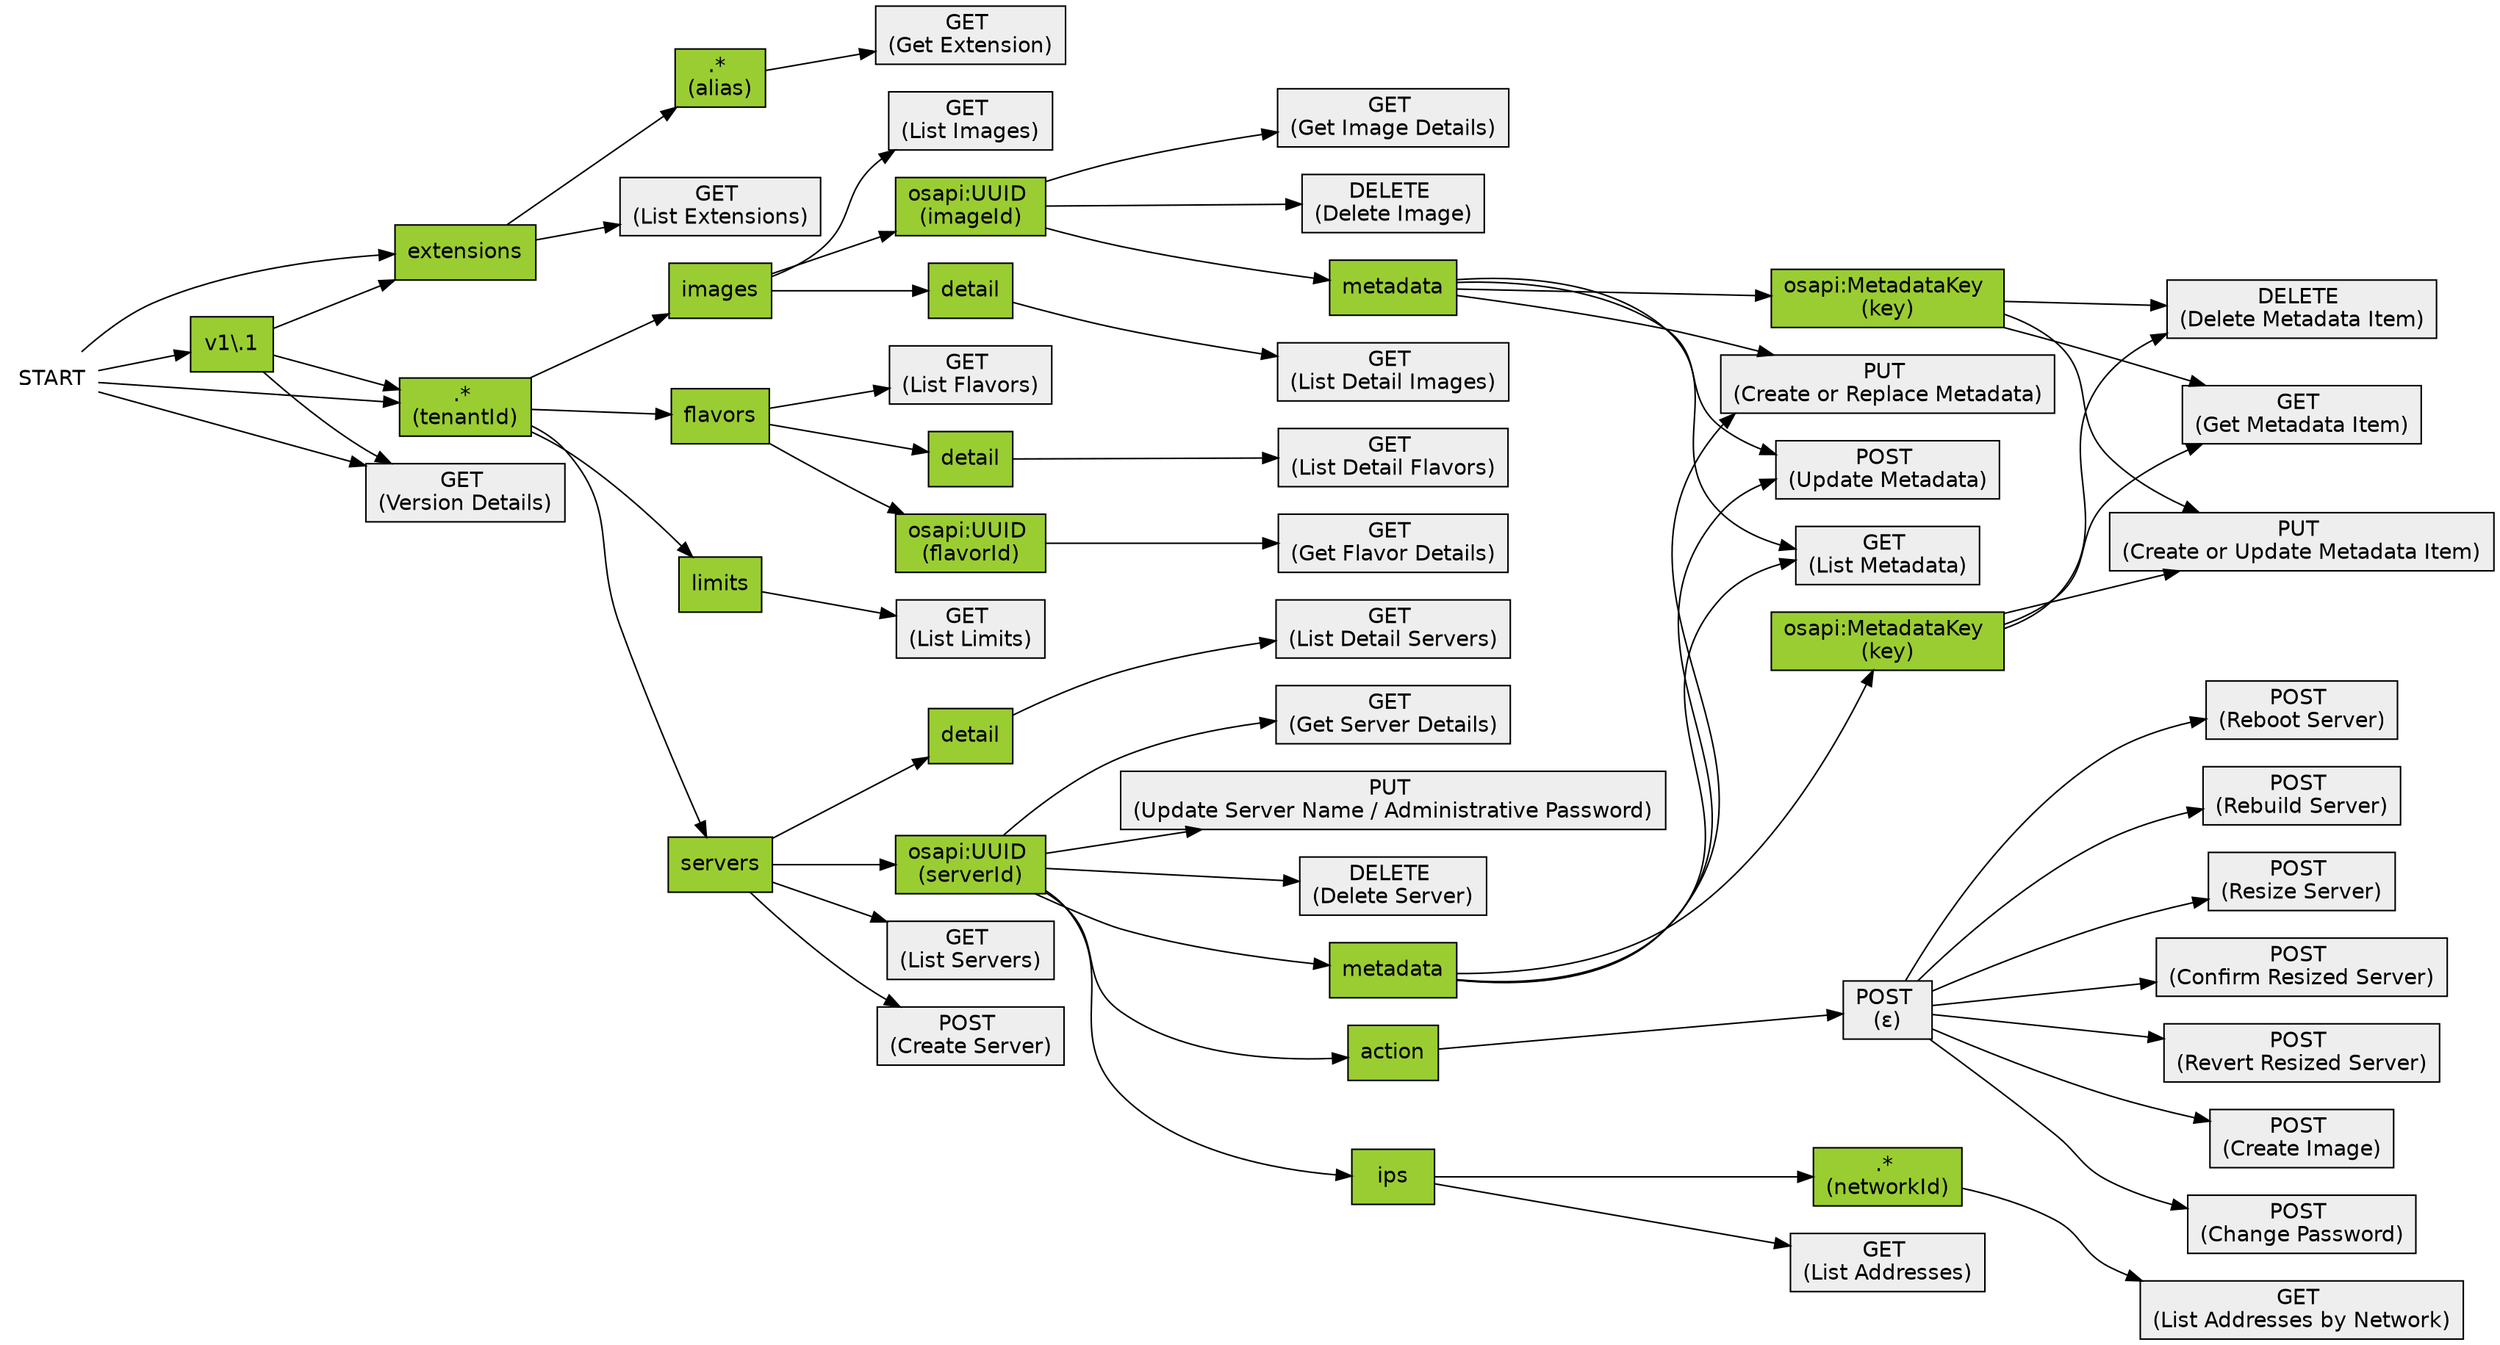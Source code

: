 digraph Checker { rankdir=LR; fontname="Helvetica"; labelloc=b;
       
                    node [fontname="Helvetica", shape=rect, style=filled,fillcolor="#EEEEEE"]
               
           {
           rank=source
           S0
           }
           {
           S0->d17e15
           S0->d17e88
           S0->d17e246
           S0->d17e5866
           d17e15->d17e88
           d17e15->d17e246
           d17e15->d17e5866
           d17e88->d17e171
           d17e88->d17e6008
           d17e171->d17e6086
           d17e246->d17e248
           d17e246->d17e315
           d17e246->d17e2589
           d17e246->d17e3754
           d17e248->d17e5940
           d17e315->d17e518
           d17e315->d17e619
           d17e315->d17e6616
           d17e315->d17e6514
           d17e518->d17e6714
           d17e619->d17e867
           d17e619->d17e1578
           d17e619->d17e1785
           d17e619->d17e6810
           d17e619->d17e6884
           d17e619->d17e6983
           d17e867->POST_d17e867
           POST_d17e867->d17e7061
           POST_d17e867->d17e7152
           POST_d17e867->d17e7243
           POST_d17e867->d17e7348
           POST_d17e867->d17e7453
           POST_d17e867->d17e7558
           POST_d17e867->d17e7664
           d17e1578->d17e1681
           d17e1578->d17e7780
           d17e1681->d17e7878
           d17e1785->d17e2244
           d17e1785->d17e8517
           d17e1785->d17e8349
           d17e1785->d17e8237
           d17e2244->d17e8688
           d17e2244->d17e8794
           d17e2244->d17e8952
           d17e2589->d17e2699
           d17e2589->d17e2807
           d17e2589->d17e6265
           d17e2699->d17e6162
           d17e2807->d17e2950
           d17e2807->d17e6370
           d17e2807->d17e6444
           d17e2950->d17e3409
           d17e2950->d17e8517
           d17e2950->d17e8349
           d17e2950->d17e8237
           d17e3409->d17e8688
           d17e3409->d17e8794
           d17e3409->d17e8952
           d17e3754->d17e3852
           d17e3754->d17e3948
           d17e3754->d17e7977
           d17e3852->d17e8070
           d17e3948->d17e8162
           }

//Nodes

       REAL_START[style=invis]
S0[label="START", shape=none, fillcolor="white"]
d17e15[label="v1\\.1", fillcolor="yellowgreen"]
d17e88[label="extensions", fillcolor="yellowgreen"]
d17e171[label=".* \n(alias)", fillcolor="yellowgreen"]
d17e246[label=".* \n(tenantId)", fillcolor="yellowgreen"]
d17e248[label="limits", fillcolor="yellowgreen"]
d17e315[label="servers", fillcolor="yellowgreen"]
d17e518[label="detail", fillcolor="yellowgreen"]
d17e619[label="osapi:UUID \n(serverId)", fillcolor="yellowgreen"]
d17e867[label="action", fillcolor="yellowgreen"]
POST_d17e867[label="POST \n(ε)"]
d17e1578[label="ips", fillcolor="yellowgreen"]
d17e1681[label=".* \n(networkId)", fillcolor="yellowgreen"]
d17e1785[label="metadata", fillcolor="yellowgreen"]
d17e2244[label="osapi:MetadataKey \n(key)", fillcolor="yellowgreen"]
d17e2589[label="images", fillcolor="yellowgreen"]
d17e2699[label="detail", fillcolor="yellowgreen"]
d17e2807[label="osapi:UUID \n(imageId)", fillcolor="yellowgreen"]
d17e2950[label="metadata", fillcolor="yellowgreen"]
d17e3409[label="osapi:MetadataKey \n(key)", fillcolor="yellowgreen"]
d17e3754[label="flavors", fillcolor="yellowgreen"]
d17e3852[label="detail", fillcolor="yellowgreen"]
d17e3948[label="osapi:UUID \n(flavorId)", fillcolor="yellowgreen"]
d17e5866[label="GET \n(Version Details)"]
d17e5940[label="GET \n(List Limits)"]
d17e6008[label="GET \n(List Extensions)"]
d17e6086[label="GET \n(Get Extension)"]
d17e6162[label="GET \n(List Detail Images)"]
d17e6265[label="GET \n(List Images)"]
d17e6370[label="GET \n(Get Image Details)"]
d17e6444[label="DELETE \n(Delete Image)"]
d17e6514[label="POST \n(Create Server)"]
d17e6616[label="GET \n(List Servers)"]
d17e6714[label="GET \n(List Detail Servers)"]
d17e6810[label="GET \n(Get Server Details)"]
d17e6884[label="PUT \n(Update Server Name / Administrative Password)"]
d17e6983[label="DELETE \n(Delete Server)"]
d17e7061[label="POST \n(Change Password)"]
d17e7152[label="POST \n(Reboot Server)"]
d17e7243[label="POST \n(Rebuild Server)"]
d17e7348[label="POST \n(Resize Server)"]
d17e7453[label="POST \n(Confirm Resized Server)"]
d17e7558[label="POST \n(Revert Resized Server)"]
d17e7664[label="POST \n(Create Image)"]
d17e7780[label="GET \n(List Addresses)"]
d17e7878[label="GET \n(List Addresses by Network)"]
d17e7977[label="GET \n(List Flavors)"]
d17e8070[label="GET \n(List Detail Flavors)"]
d17e8162[label="GET \n(Get Flavor Details)"]
d17e8237[label="GET \n(List Metadata)"]
d17e8349[label="POST \n(Update Metadata)"]
d17e8517[label="PUT \n(Create or Replace Metadata)"]
d17e8688[label="GET \n(Get Metadata Item)"]
d17e8794[label="PUT \n(Create or Update Metadata Item)"]
d17e8952[label="DELETE \n(Delete Metadata Item)"]
}